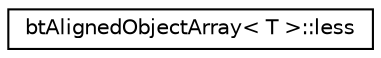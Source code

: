 digraph G
{
  edge [fontname="Helvetica",fontsize="10",labelfontname="Helvetica",labelfontsize="10"];
  node [fontname="Helvetica",fontsize="10",shape=record];
  rankdir=LR;
  Node1 [label="btAlignedObjectArray\< T \>::less",height=0.2,width=0.4,color="black", fillcolor="white", style="filled",URL="$de/d93/classbtAlignedObjectArray_1_1less.html"];
}
